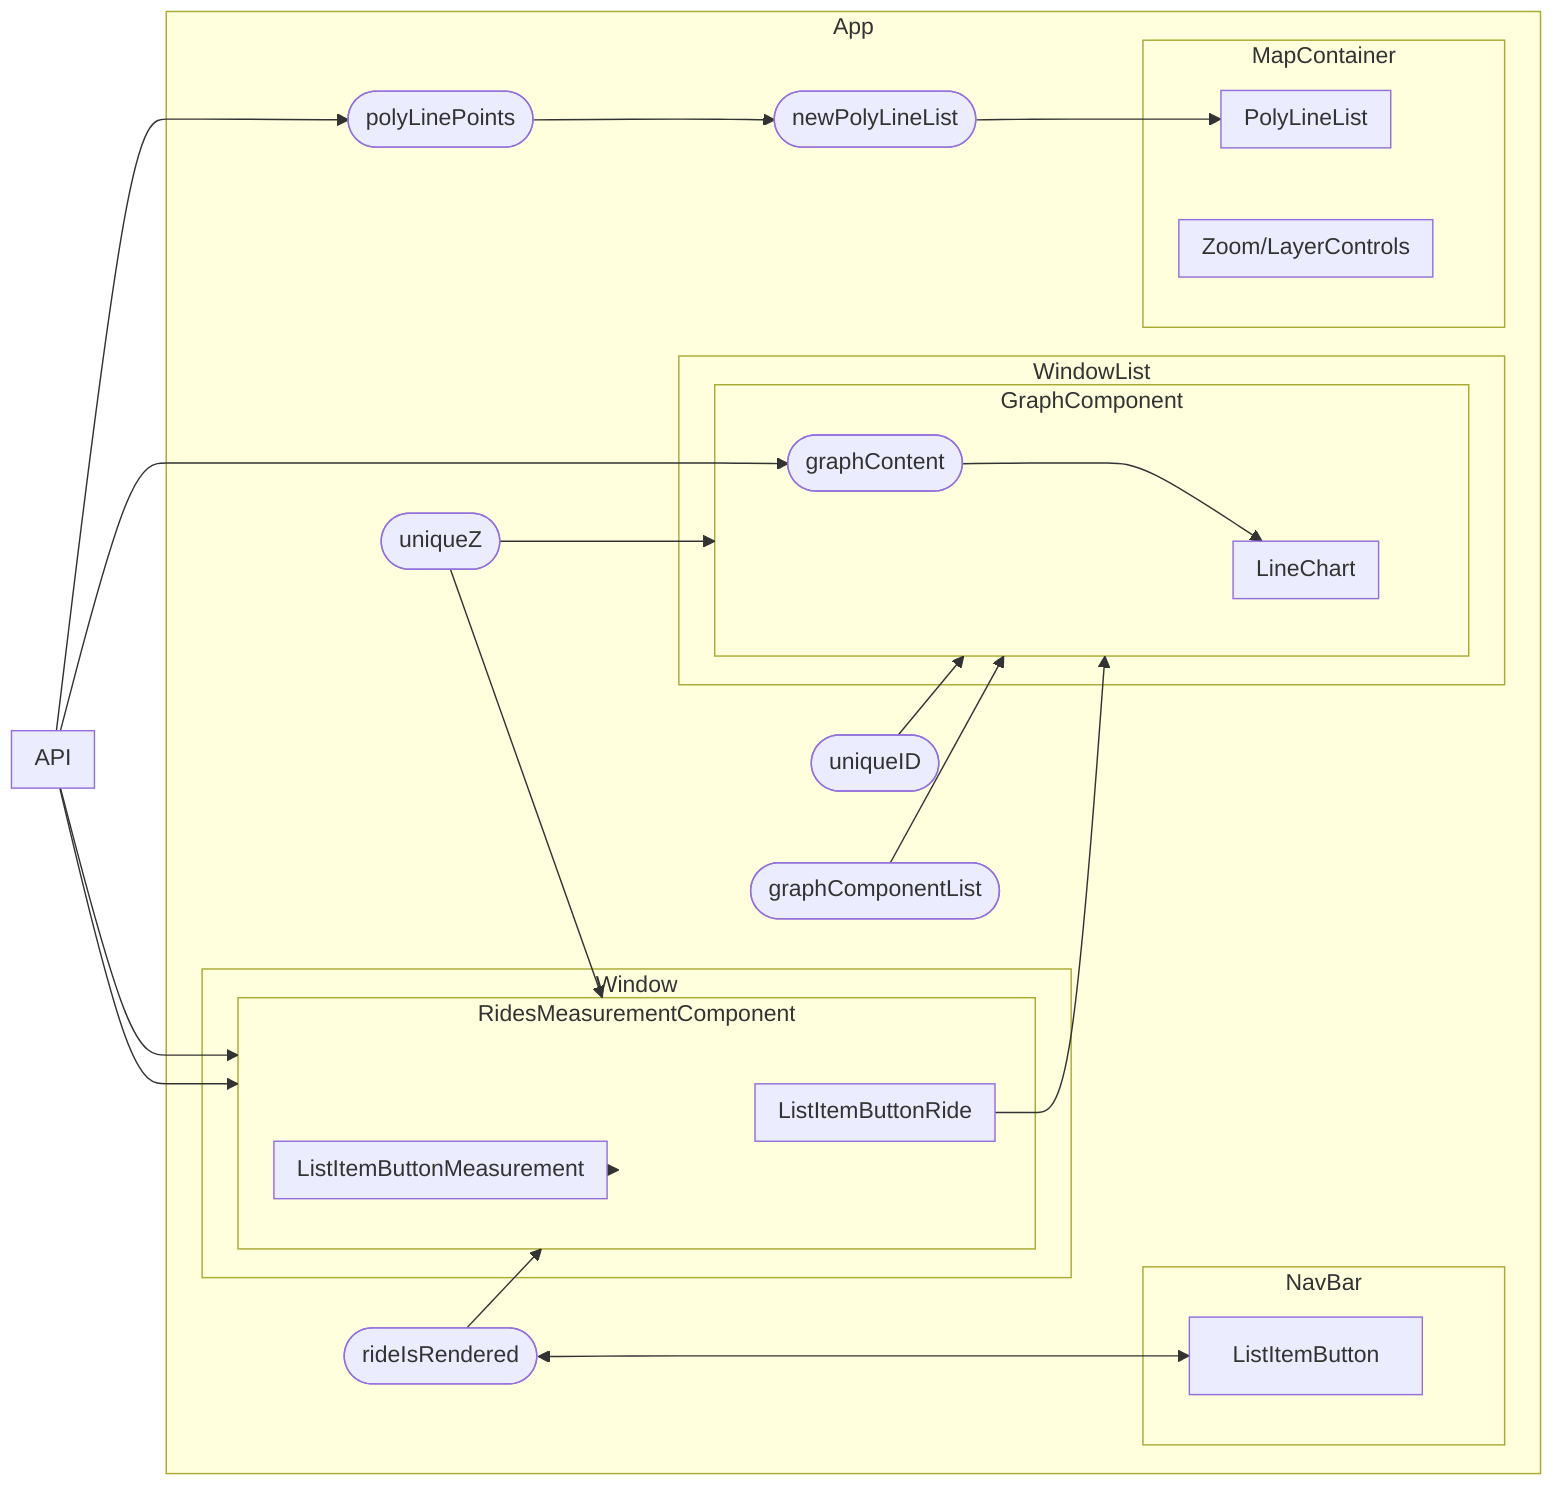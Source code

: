 flowchart LR
    API --> polyLinePoints
    API --> RidesMeasurementComponent
    API --> RidesMeasurementComponent
    API --> graphContent
    
    subgraph API
    end
    subgraph App
        graphComponentList([graphComponentList])
        polyLinePoints([polyLinePoints])
        rideIsRendered([rideIsRendered])
        uniqueID([uniqueID])
        uniqueZ([uniqueZ])

        uniqueZ --> RidesMeasurementComponent
        uniqueZ --> GraphComponent
        
        rideIsRendered<--->ListItemButton
        rideIsRendered --> RidesMeasurementComponent
        
        uniqueID --> GraphComponent
        graphComponentList--> GraphComponent

        polyLinePoints  --> newPolyLineList([newPolyLineList])
        newPolyLineList --> PolyLineList

        ListItemButtonRide --> GraphComponent
        ListItemButtonMeasurement --> RidesMeasurementComponent

        subgraph NavBar
            ListItemButton
        end
        subgraph WindowList
            subgraph GraphComponent
                graphContent([graphContent]) --> LineChart
                subgraph LineChart
                end
            end
        end
        subgraph Window
            subgraph RidesMeasurementComponent
                subgraph ListItemButtonRide
                end
                subgraph ListItemButtonMeasurement
                end
            end
        end
        subgraph MapContainer
            subgraph Zoom/LayerControls
            end
            subgraph PolyLineList
            end
        end
    end